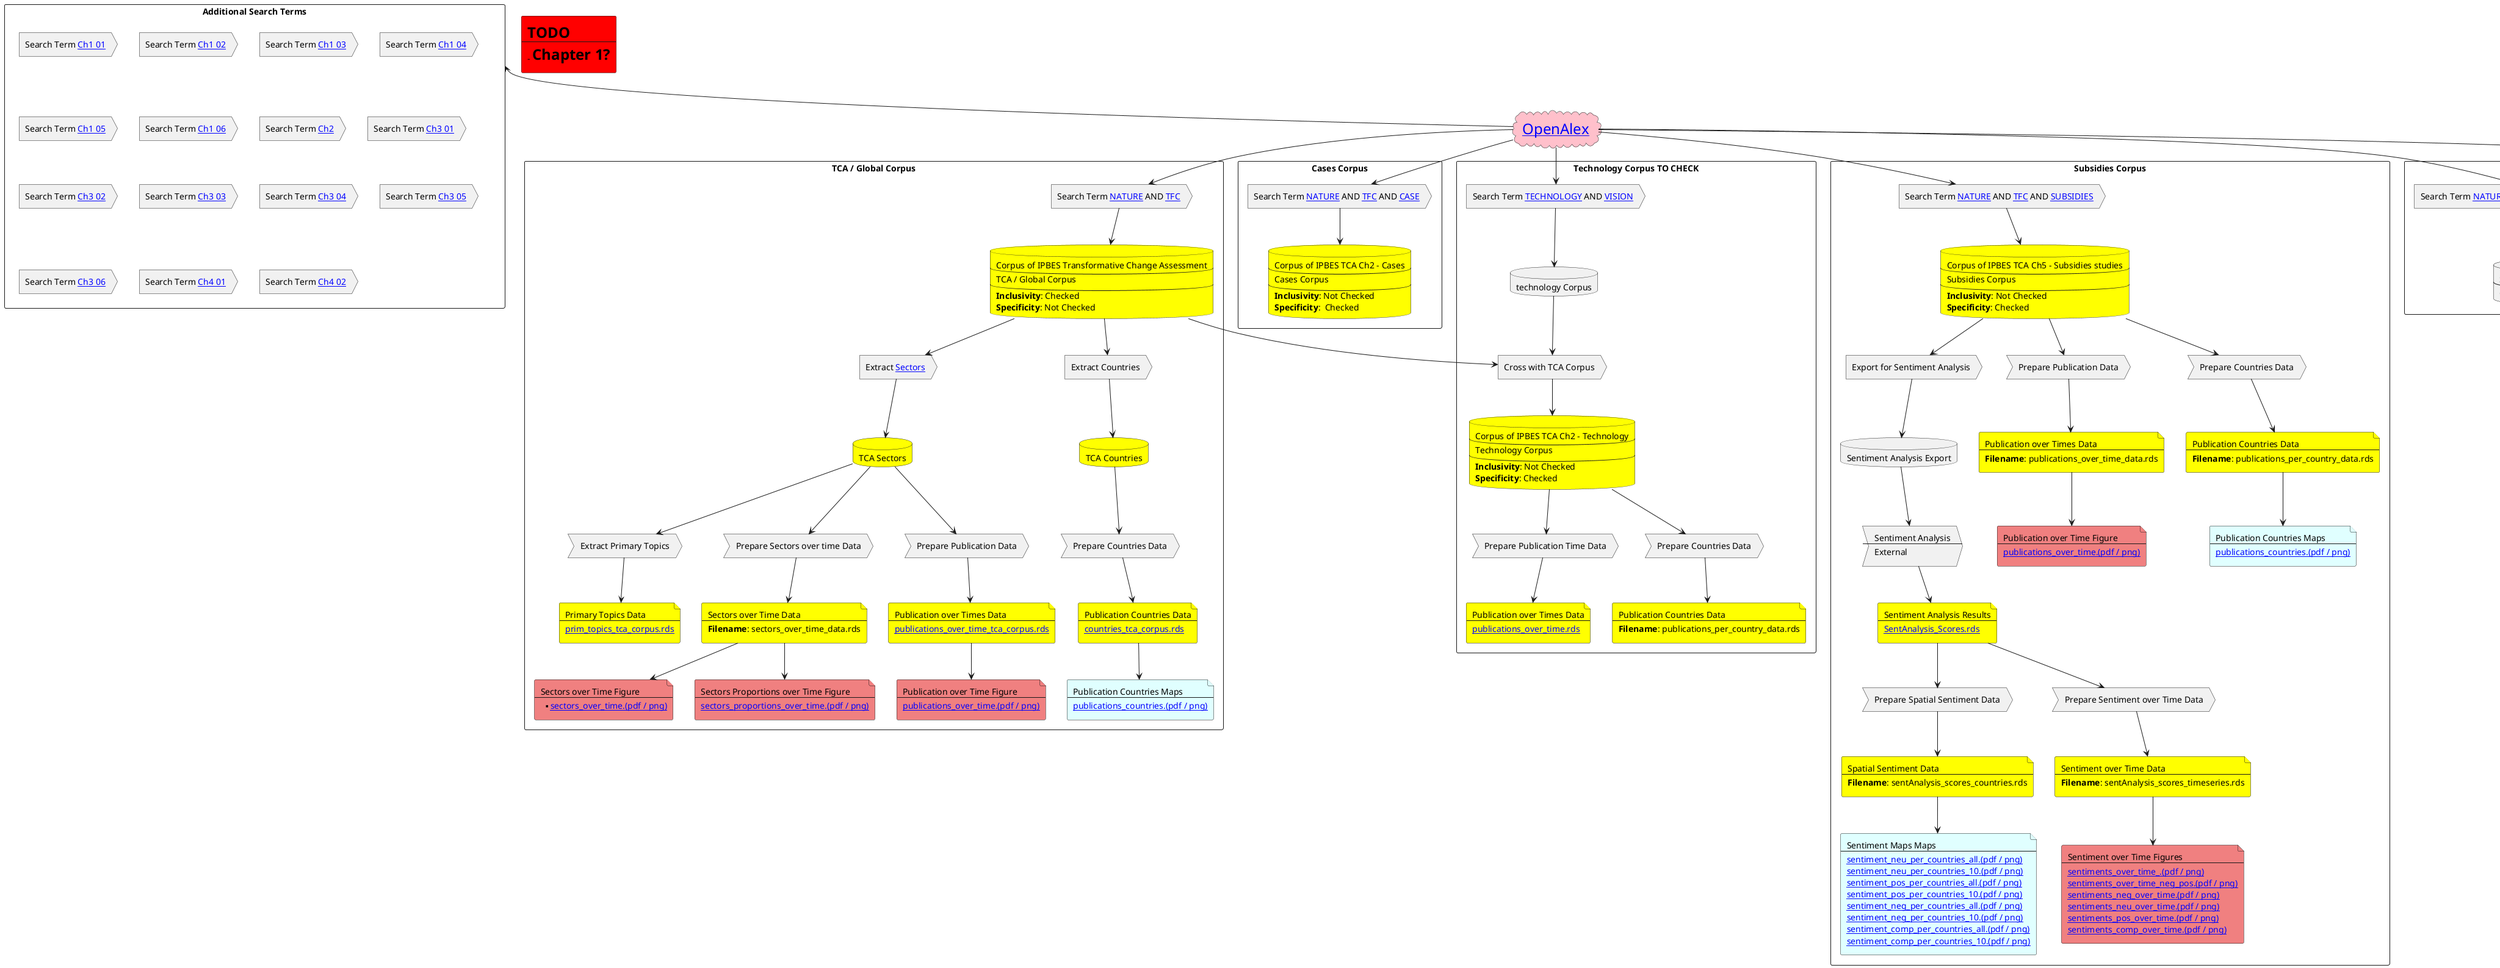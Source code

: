 @startuml TCA_Corpus

cloud "<size:24>[[https://openalex.org OpenAlex]]" as openalex #pink

' TCA / Global Corpus
rectangle "TCA / Global Corpus" as box_tca {
    action "Search Term [[https://ipbes-data.github.io/IPBES_TCA_Corpus/input/tca_corpus/search%20terms/nature.txt NATURE]] AND [[https://ipbes-data.github.io/IPBES_TCA_Corpus/input/tca_corpus/search%20terms/tfc.txt TFC]]" as search_tca
    database "Corpus of IPBES Transformative Change Assessment\n----\nTCA / Global Corpus\n---\n**Inclusivity**: Checked\n**Specificity**: Not Checked" as corpus_tca #yellow
    openalex --> search_tca
    search_tca -down-> corpus_tca
    ' Sectors
    action "Extract [[https://docs.google.com/spreadsheets/d/1ZCB_St2TQu_wL3yl1iN7Wxz5FERGxk-GZA0_2oGcRM0/edit#gid=210658071 Sectors]]" as extract_sectors_tca
    corpus_tca -down-> extract_sectors_tca
    database "TCA Sectors" as corpus_sectors_tca #yellow
    extract_sectors_tca -down-> corpus_sectors_tca
    ' prim_topics_tca_corpus.rds
    process "Extract Primary Topics" as prepare_prim_topics_tca
    corpus_sectors_tca -down-> prepare_prim_topics_tca
    file "Primary Topics Data\n---\n[[https://ipbes-data.github.io/IPBES_TCA_Corpus/data/tca_corpus/prim_topics_tca_corpus.rds prim_topics_tca_corpus.rds]]" as file_prim_topics_tca #yellow
    prepare_prim_topics_tca -down-> file_prim_topics_tca

    ' sectors_over_time_data.rds
    process "Prepare Sectors over time Data" as prepare_sec_time_tca
    corpus_sectors_tca -down-> prepare_sec_time_tca
    file "Sectors over Time Data\n---\n**Filename**: sectors_over_time_data.rds" as file_sec_time_tca #yellow
    prepare_sec_time_tca -down-> file_sec_time_tca
    ' sectors_over_time figure
    file "Sectors over Time Figure\n---\n**[[https://ipbes-data.github.io/IPBES_TCA_Corpus/figures/tca_corpus/sectors_over_time.pdf sectors_over_time.(pdf / png)]]" as file_sec_time_figure_tca #LightCoral
    file_sec_time_tca -down-> file_sec_time_figure_tca
    ' sectors_proportions_over_time figure
    file "Sectors Proportions over Time Figure\n---\n[[https://ipbes-data.github.io/IPBES_TCA_Corpus/figures/tca_corpus/sectors_proportions_over_time.pdf sectors_proportions_over_time.(pdf / png)]]" as file_sec_prop_time_figure_tca #LightCoral
    file_sec_time_tca -down-> file_sec_prop_time_figure_tca

    ' publications_over_time_tca_corpus.rds
    process "Prepare Publication Data" as prepare_pub_time_tca
    corpus_sectors_tca -down-> prepare_pub_time_tca
    file "Publication over Times Data\n---\n[[https://ipbes-data.github.io/IPBES_TCA_Corpus/data/tca_corpus/publications_over_time_tca_corpus.rds publications_over_time_tca_corpus.rds]]" as file_pub_time_tca #yellow
    prepare_pub_time_tca -down-> file_pub_time_tca
    ' publications_over_time figure
    file "Publication over Time Figure\n---\n[[https://ipbes-data.github.io/IPBES_TCA_Corpus/figures/tca_corpus/publications_over_time.pdf publications_over_time.(pdf / png)]]" as file_pub_time_figure_tca #LightCoral
    file_pub_time_tca -down-> file_pub_time_figure_tca

    ' Countries
    action "Extract Countries" as extract_countries_tca
    corpus_tca -down-> extract_countries_tca
    database "TCA Countries" as corpus_countries_tca #yellow
    extract_countries_tca -down-> corpus_countries_tca
    ' countries_tca_corpus.rds
    process "Prepare Countries Data" as prepare_countries_tca
    corpus_countries_tca -down-> prepare_countries_tca
    file "Publication Countries Data\n---\n[[https://ipbes-data.github.io/IPBES_TCA_Corpus/data/tca_corpus/countries_tca_corpus.rds countries_tca_corpus.rds]]" as file_countries_tca #yellow
    prepare_countries_tca -down-> file_countries_tca
    ' publications_countries maps
    file "Publication Countries Maps\n---\n[[https://ipbes-data.github.io/IPBES_TCA_Corpus/maps/tca_corpus/publications_countries.pdf publications_countries.(pdf / png)]]" as file_pub_maps_tca #LightCyan
    file_countries_tca -down-> file_pub_maps_tca

}

' Cases Corpus
rectangle "Cases Corpus" as running_1 {
    action "Search Term [[https://ipbes-data.github.io/IPBES_TCA_Corpus/input/tca_corpus/search%20terms/nature.txt NATURE]] AND [[https://ipbes-data.github.io/IPBES_TCA_Corpus/input/tca_corpus/search%20terms/tfc.txt TFC]] AND [[https://ipbes-data.github.io/IPBES_TCA_Corpus/input/tca_corpus/search%20terms/case.txt CASE]]" as search_tca_case
    database "Corpus of IPBES TCA Ch2 - Cases\n---\nCases Corpus\n---\n**Inclusivity**: Not Checked\n**Specificity**:  Checked" as corpus_tca_case #yellow
    openalex --> search_tca_case
    search_tca_case -down-> corpus_tca_case
}

' Technology Corpus
rectangle "Technology **Corpus TO CHECK**" as box_technology {
    action "Search Term [[https://ipbes-data.github.io/IPBES_TCA_Ch2_technology/input/Ch2_technology/technology.txt TECHNOLOGY]] AND [[https://ipbes-data.github.io/IPBES_TCA_Ch2_technology/input/Ch2_technology/vision.txt VISION]]" as search_technology
    database "technology Corpus" as corpus_int_technology
    action "Cross with TCA Corpus" as cross_tca_technology
    database "Corpus of IPBES TCA Ch2 - Technology\n---\nTechnology Corpus\n---\n**Inclusivity**: Not Checked\n**Specificity**: Checked" as corpus_technology #yellow
    openalex --> search_technology
    search_technology -down-> corpus_int_technology
    corpus_int_technology -down-> cross_tca_technology
    corpus_tca --> cross_tca_technology
    cross_tca_technology -down-> corpus_technology

    'publications_over_time.rds
    process "Prepare Publication Time Data" as prepare_pub_time_technology
    corpus_technology -down-> prepare_pub_time_technology
    file "Publication over Times Data\n---\n[[https://ipbes-data.github.io/IPBES_TCA_Ch2_technology/data/Ch2_technology/publications_over_time.rds publications_over_time.rds]]" as file_pub_time_technology #yellow
    prepare_pub_time_technology -down-> file_pub_time_technology
    ' ' publications_over_time figure
    ' file "Publication over Time Figure\n---\n[[https://ipbes-data.github.io/IPBES_TCA_Ch2_technology/figures/Ch2_technology/publications_over_time.pdf publications_over_time.(pdf / png)]]" as file_pub_time_figure_technology #LightCoral
    ' file_pub_time_technology -down-> file_pub_time_figure_technology

    ' publications_per_country_data.rds
    process "Prepare Countries Data" as prepare_countries_technology
    corpus_technology -down-> prepare_countries_technology
    file "Publication Countries Data\n---\n**Filename**: publications_per_country_data.rds" as file_countries_technology #yellow
    prepare_countries_technology -down-> file_countries_technology

}

' Subsidies Corpus
rectangle "Subsidies Corpus" as box_subsidies { 
    action "Search Term [[https://ipbes-data.github.io/IPBES_TCA_Corpus/input/tca_corpus/search%20terms/nature.txt NATURE]] AND [[https://ipbes-data.github.io/IPBES_TCA_Corpus/input/tca_corpus/search%20terms/tfc.txt TFC]] AND [[https://ipbes-data.github.io/IPBES_TCA_Ch5_subsidies_reform/input/ch_5_subsidies_reform/government_financial_support.txt SUBSIDIES]]" as search_subsidies
    openalex --> search_subsidies
    database "Corpus of IPBES TCA Ch5 - Subsidies studies\n---\nSubsidies Corpus\n---\n**Inclusivity**: Not Checked\n**Specificity**: Checked" as corpus_subsidies #yellow
    search_subsidies -down-> corpus_subsidies

    ' Sentiment analysis
    action "Export for Sentiment Analysis" as export_sent_subsidies
    corpus_subsidies -down-> export_sent_subsidies
    database "Sentiment Analysis Export" as corpus_sent_subsidies
    export_sent_subsidies -down-> corpus_sent_subsidies
    ' sent_analysis_subsidies.csv
    process "Sentiment Analysis\n---\nExternal" as analysis_sent_subsidies
    corpus_sent_subsidies -down-> analysis_sent_subsidies
    file "Sentiment Analysis Results\n---\n[[https://ipbes-data.github.io/IPBES_TCA_Ch5_subsidies_reform/input/ch_5_subsidies_reform/SentAnalysis_Scores.rds SentAnalysis_Scores.rds]]" as file_sent_subsidies #yellow
    analysis_sent_subsidies -down-> file_sent_subsidies

    ' sentAnalysis_scores_countries.rds
    process "Prepare Spatial Sentiment Data" as prepare_sent_countries_subsidies
    file_sent_subsidies -down-> prepare_sent_countries_subsidies
    file "Spatial Sentiment Data\n---\n**Filename**: sentAnalysis_scores_countries.rds" as file_sent_countries_subsidies #yellow
    prepare_sent_countries_subsidies -down-> file_sent_countries_subsidies
    ' sentiment_[neu/pos/neg/compound]_per_countries maps
    file file_sent_countries_maps_subsidies #LightCyan [
        Sentiment Maps Maps
        ---
        [[https://ipbes-data.github.io/IPBES_TCA_Ch5_subsidies_reform/maps/ch_5_subsidies_reform/sentiment_neu_per_countries_all.pdf sentiment_neu_per_countries_all.(pdf / png)]]
        [[https://ipbes-data.github.io/IPBES_TCA_Ch5_subsidies_reform/maps/ch_5_subsidies_reform/sentiment_neu_per_countries_10.pdf sentiment_neu_per_countries_10.(pdf / png)]]
        [[https://ipbes-data.github.io/IPBES_TCA_Ch5_subsidies_reform/maps/ch_5_subsidies_reform/sentiment_pos_per_countries_all.pdf sentiment_pos_per_countries_all.(pdf / png)]]
        [[https://ipbes-data.github.io/IPBES_TCA_Ch5_subsidies_reform/maps/ch_5_subsidies_reform/sentiment_pos_per_countries_10.pdf sentiment_pos_per_countries_10.(pdf / png)]]
        [[https://ipbes-data.github.io/IPBES_TCA_Ch5_subsidies_reform/maps/ch_5_subsidies_reform/sentiment_neg_per_countries_all.pdf sentiment_neg_per_countries_all.(pdf / png)]]
        [[https://ipbes-data.github.io/IPBES_TCA_Ch5_subsidies_reform/maps/ch_5_subsidies_reform/sentiment_neg_per_countries_10.pdf sentiment_neg_per_countries_10.(pdf / png)]]
        [[https://ipbes-data.github.io/IPBES_TCA_Ch5_subsidies_reform/maps/ch_5_subsidies_reform/sentiment_comp_per_countries_all.pdf sentiment_comp_per_countries_all.(pdf / png)]]
        [[https://ipbes-data.github.io/IPBES_TCA_Ch5_subsidies_reform/maps/ch_5_subsidies_reform/sentiment_comp_per_countries_10.pdf sentiment_comp_per_countries_10.(pdf / png)]]
    ]
    file_sent_countries_subsidies -down-> file_sent_countries_maps_subsidies
    ' sentAnalysis_scores_timeseries
    process "Prepare Sentiment over Time Data" as prepare_sent_time_subsidies
    file_sent_subsidies -down-> prepare_sent_time_subsidies
    file "Sentiment over Time Data\n---\n**Filename**: sentAnalysis_scores_timeseries.rds" as file_sent_time_subsidies #yellow
    prepare_sent_time_subsidies -down-> file_sent_time_subsidies
    ' sentiments_over_time[neu/pos/neg/compound/neg_pos] figures
    file file_sent_time_subsidies_figures #LightCoral [
        Sentiment over Time Figures
        ---
        [[https://ipbes-data.github.io/IPBES_TCA_Ch5_subsidies_reform/figures/ch_5_subsidies_reform/sentiments_over_time.pdf sentiments_over_time_.(pdf / png)]]
        [[https://ipbes-data.github.io/IPBES_TCA_Ch5_subsidies_reform/figures/ch_5_subsidies_reform/sentiments_over_time_neg_pos.pdf sentiments_over_time_neg_pos.(pdf / png)]]
        [[https://ipbes-data.github.io/IPBES_TCA_Ch5_subsidies_reform/figures/ch_5_subsidies_reform/sentiments_neg_over_time.pdf sentiments_neg_over_time.(pdf / png)]]
        [[https://ipbes-data.github.io/IPBES_TCA_Ch5_subsidies_reform/figures/ch_5_subsidies_reform/sentiments_neu_over_time.pdf sentiments_neu_over_time.(pdf / png)]]
        [[https://ipbes-data.github.io/IPBES_TCA_Ch5_subsidies_reform/figures/ch_5_subsidies_reform/sentiments_pos_over_time.pdf sentiments_pos_over_time.(pdf / png)]]
        [[https://ipbes-data.github.io/IPBES_TCA_Ch5_subsidies_reform/figures/ch_5_subsidies_reform/sentiments_comp_over_time.pdf sentiments_comp_over_time.(pdf / png)]]
    ]
    file_sent_time_subsidies -down-> file_sent_time_subsidies_figures


    ' publications_over_time_data.rds
    process "Prepare Publication Data" as prepare_pub_time_subsidies
    corpus_subsidies -down-> prepare_pub_time_subsidies
    file "Publication over Times Data\n---\n**Filename**: publications_over_time_data.rds" as file_pub_time_subsidies #yellow
    prepare_pub_time_subsidies -down-> file_pub_time_subsidies
    ' publications_over_time figure
    file "Publication over Time Figure\n---\n[[https://ipbes-data.github.io/IPBES_TCA_Ch5_subsidies_reform/figures/ch_5_subsidies_reform/publications_over_time.pdf publications_over_time.(pdf / png)]]" as file_pub_time_figure_subsidies #LightCoral
    file_pub_time_subsidies -down-> file_pub_time_figure_subsidies

    ' publications_per_country_data.rds
    process "Prepare Countries Data" as prepare_countries_subsidies
    corpus_subsidies -down-> prepare_countries_subsidies
    file "Publication Countries Data\n---\n**Filename**: publications_per_country_data.rds" as file_countries_subsidies #yellow
    prepare_countries_subsidies -down-> file_countries_subsidies
    ' publications_countries maps
    file file_pub_maps_subsidies #LightCyan [
        Publication Countries Maps
        ---
        [[https://ipbes-data.github.io/IPBES_TCA_Ch5_subsidies_reform/maps/tca_corpus/publications_countries.pdf publications_countries.(pdf / png)]]
    ]
    file_countries_subsidies -down-> file_pub_maps_subsidies

}

rectangle "Additional Search Terms" as additional_search_terms {
    action "Search Term [[https://ipbes-data.github.io/IPBES_TCA_Corpus/input/tca_corpus/search%20terms/ch1_01.txt Ch1 01]]" as search_ch1_01
    ' openalex -right-> search_ch1_01
    action "Search Term [[https://ipbes-data.github.io/IPBES_TCA_Corpus/input/tca_corpus/search%20terms/ch1_02.txt Ch1 02]]" as search_ch1_02
    ' openalex --> search_ch1_02
    action "Search Term [[https://ipbes-data.github.io/IPBES_TCA_Corpus/input/tca_corpus/search%20terms/ch1_03.txt Ch1 03]]" as search_ch1_03
    ' openalex -right-> search_ch1_03
    action "Search Term [[https://ipbes-data.github.io/IPBES_TCA_Corpus/input/tca_corpus/search%20terms/ch1_04.txt Ch1 04]]" as search_ch1_04
    ' openalex -right-> search_ch1_04
    action "Search Term [[https://ipbes-data.github.io/IPBES_TCA_Corpus/input/tca_corpus/search%20terms/ch1_05.txt Ch1 05]]" as search_ch1_05
    ' openalex -right-> search_ch1_05
    action "Search Term [[https://ipbes-data.github.io/IPBES_TCA_Corpus/input/tca_corpus/search%20terms/ch1_06.txt Ch1 06]]" as search_ch1_06
    ' openalex -right-> search_ch1_06

    action "Search Term [[https://ipbes-data.github.io/IPBES_TCA_Corpus/input/tca_corpus/search%20terms/ch2.txt Ch2]]" as search_ch2
    ' openalex -right-> search_ch2

    action "Search Term [[https://ipbes-data.github.io/IPBES_TCA_Corpus/input/tca_corpus/search%20terms/ch3_01.txt Ch3 01]]" as search_ch3_01
    ' openalex -right-> search_ch3_01
    action "Search Term [[https://ipbes-data.github.io/IPBES_TCA_Corpus/input/tca_corpus/search%20terms/ch3_02.txt Ch3 02]]" as search_ch3_02
    ' openalex -right-> search_ch3_02
    action "Search Term [[https://ipbes-data.github.io/IPBES_TCA_Corpus/input/tca_corpus/search%20terms/ch3_03.txt Ch3 03]]" as search_ch3_03
    ' openalex -right-> search_ch3_03
    action "Search Term [[https://ipbes-data.github.io/IPBES_TCA_Corpus/input/tca_corpus/search%20terms/ch3_04.txt Ch3 04]]" as search_ch3_04
    ' openalex -right-> search_ch3_04
    action "Search Term [[https://ipbes-data.github.io/IPBES_TCA_Corpus/input/tca_corpus/search%20terms/ch3_05.txt Ch3 05]]" as search_ch3_05
    ' openalex -right-> search_ch3_05
    action "Search Term [[https://ipbes-data.github.io/IPBES_TCA_Corpus/input/tca_corpus/search%20terms/ch3_06.txt Ch3 06]]" as search_ch3_06
    ' openalex -right-> search_ch3_06

    action "Search Term [[https://ipbes-data.github.io/IPBES_TCA_Corpus/input/tca_corpus/search%20terms/ch3_01.txt Ch4 01]]" as search_ch4_01
    ' openalex -right-> search_ch4_01
    action "Search Term [[https://ipbes-data.github.io/IPBES_TCA_Corpus/input/tca_corpus/search%20terms/ch3_02.txt Ch4 02]]" as search_ch4_02
    ' openalex -right-> search_ch4_02
}
openalex -up-> additional_search_terms

rectangle "Strategies / Options" as options {
    action "Search Term [[https://ipbes-data.github.io/IPBES_TCA_Corpus/input/tca_corpus/search%20terms/nature.txt NATURE]] AND [[https://ipbes-data.github.io/IPBES_TCA_Corpus/input/tca_corpus/search%20terms/tfc.txt TFC]] AND [[https://ipbes-data.github.io/IPBES_TCA_Corpus/input/tca_corpus/search%20terms/strategies_options.md Strategies / Options (multiple)]]" as search_options
    openalex --> search_options
    database "Strategies / Options corpora\n----\nOne per Option" as corpus_options
    search_options --> corpus_options
}    
 

rectangle "Actors" as actors  {
    
    action "Search Term [[https://ipbes-data.github.io/IPBES_TCA_Corpus/input/tca_corpus/search%20terms/nature.txt NATURE]] AND [[https://ipbes-data.github.io/IPBES_TCA_Corpus/input/tca_corpus/search%20terms/tfc.txt TFC]] AND [[https://ipbes-data.github.io/IPBES_TCA_Corpus/input/tca_corpus/search%20terms/actors.md Actors (multiple)]]" as search_actors
    openalex --> search_actors
    database "Actors Corpora\n----\nOne per Actor" as corpus_actors
    search_actors --> corpus_actors
}


rectangle todo #red [
<size:24><b>TODO</b></size>
---
- <size:24><b>Chapter 1?</b></size>
]


' LEGEND
newpage
rectangle Legend {
    cloud "Source in the Cloud\n---\n- OpenAlex\n- ..." #pink
    database "Downloaded Corpus\n---\n**Format**: parquet dataset" #yellow
    database "Downloaded Intermediate Corpus\n---\n**Format**: parquet dataset"
    action "Action related to corpus\n---\n- Search Terms\n- Crossing corpuses\n- ..."
    process "Analysis related process\n---\n- extract numbers\n- ..."
    storage "Numeric results"
    file "Result saved as File\n---\nFile Format\n---\n- tables\n- figures\n- maps\n- ..."
    file "Result Data\n---\n**Filename**: ..." #Yellow
    file "Result Figure\n---\n**Filename**: ..." #LightCoral
    file "Result Map\n---\n**Filename**: ..." #LightCyan
}





' database "TCA Authors Corpus" as corpus_a_tca
' database "TCA Topics Corpus" as corpus_t_tca

' action "Extract authors" as e_a_tca

' actor actor
' actor/ "actor/"
' agent agent
' artifact artifact
' boundary boundary
' card card
' circle circle
' collections collections
' component component
' control control
' entity entity
' file file
' folder folder
' frame frame
' hexagon hexagon
' interface interface
' label label
' node node
' package package
' person person
' process process
' queue queue
' rectangle rectangle
' stack stack
' storage storage
' usecase usecase
' usecase/ "usecase/"
@enduml
